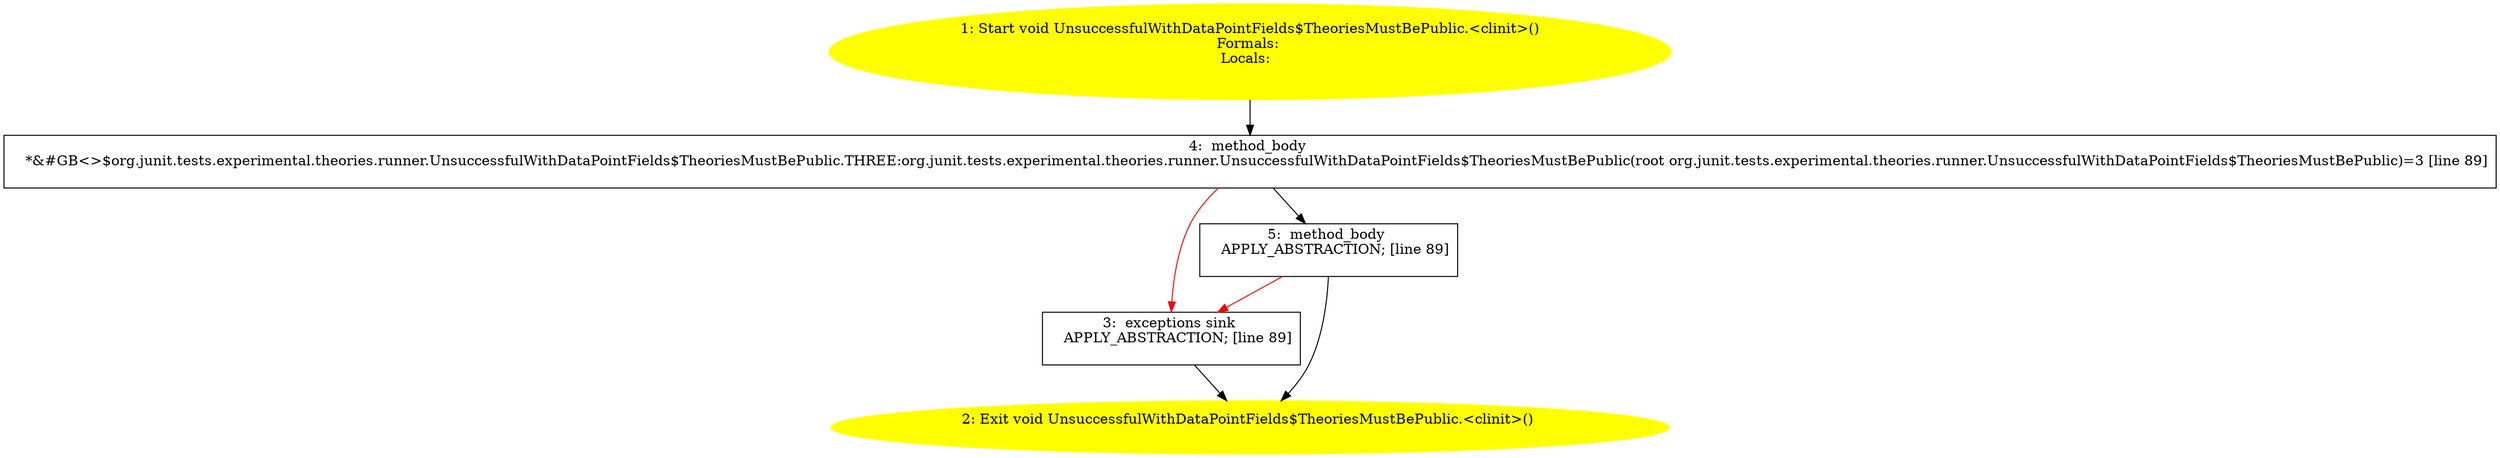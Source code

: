 /* @generated */
digraph cfg {
"org.junit.tests.experimental.theories.runner.UnsuccessfulWithDataPointFields$TheoriesMustBePublic.<c.207b1ea2b0ae8f5c90d303e6d1edbdbc_1" [label="1: Start void UnsuccessfulWithDataPointFields$TheoriesMustBePublic.<clinit>()\nFormals: \nLocals:  \n  " color=yellow style=filled]
	

	 "org.junit.tests.experimental.theories.runner.UnsuccessfulWithDataPointFields$TheoriesMustBePublic.<c.207b1ea2b0ae8f5c90d303e6d1edbdbc_1" -> "org.junit.tests.experimental.theories.runner.UnsuccessfulWithDataPointFields$TheoriesMustBePublic.<c.207b1ea2b0ae8f5c90d303e6d1edbdbc_4" ;
"org.junit.tests.experimental.theories.runner.UnsuccessfulWithDataPointFields$TheoriesMustBePublic.<c.207b1ea2b0ae8f5c90d303e6d1edbdbc_2" [label="2: Exit void UnsuccessfulWithDataPointFields$TheoriesMustBePublic.<clinit>() \n  " color=yellow style=filled]
	

"org.junit.tests.experimental.theories.runner.UnsuccessfulWithDataPointFields$TheoriesMustBePublic.<c.207b1ea2b0ae8f5c90d303e6d1edbdbc_3" [label="3:  exceptions sink \n   APPLY_ABSTRACTION; [line 89]\n " shape="box"]
	

	 "org.junit.tests.experimental.theories.runner.UnsuccessfulWithDataPointFields$TheoriesMustBePublic.<c.207b1ea2b0ae8f5c90d303e6d1edbdbc_3" -> "org.junit.tests.experimental.theories.runner.UnsuccessfulWithDataPointFields$TheoriesMustBePublic.<c.207b1ea2b0ae8f5c90d303e6d1edbdbc_2" ;
"org.junit.tests.experimental.theories.runner.UnsuccessfulWithDataPointFields$TheoriesMustBePublic.<c.207b1ea2b0ae8f5c90d303e6d1edbdbc_4" [label="4:  method_body \n   *&#GB<>$org.junit.tests.experimental.theories.runner.UnsuccessfulWithDataPointFields$TheoriesMustBePublic.THREE:org.junit.tests.experimental.theories.runner.UnsuccessfulWithDataPointFields$TheoriesMustBePublic(root org.junit.tests.experimental.theories.runner.UnsuccessfulWithDataPointFields$TheoriesMustBePublic)=3 [line 89]\n " shape="box"]
	

	 "org.junit.tests.experimental.theories.runner.UnsuccessfulWithDataPointFields$TheoriesMustBePublic.<c.207b1ea2b0ae8f5c90d303e6d1edbdbc_4" -> "org.junit.tests.experimental.theories.runner.UnsuccessfulWithDataPointFields$TheoriesMustBePublic.<c.207b1ea2b0ae8f5c90d303e6d1edbdbc_5" ;
	 "org.junit.tests.experimental.theories.runner.UnsuccessfulWithDataPointFields$TheoriesMustBePublic.<c.207b1ea2b0ae8f5c90d303e6d1edbdbc_4" -> "org.junit.tests.experimental.theories.runner.UnsuccessfulWithDataPointFields$TheoriesMustBePublic.<c.207b1ea2b0ae8f5c90d303e6d1edbdbc_3" [color="red" ];
"org.junit.tests.experimental.theories.runner.UnsuccessfulWithDataPointFields$TheoriesMustBePublic.<c.207b1ea2b0ae8f5c90d303e6d1edbdbc_5" [label="5:  method_body \n   APPLY_ABSTRACTION; [line 89]\n " shape="box"]
	

	 "org.junit.tests.experimental.theories.runner.UnsuccessfulWithDataPointFields$TheoriesMustBePublic.<c.207b1ea2b0ae8f5c90d303e6d1edbdbc_5" -> "org.junit.tests.experimental.theories.runner.UnsuccessfulWithDataPointFields$TheoriesMustBePublic.<c.207b1ea2b0ae8f5c90d303e6d1edbdbc_2" ;
	 "org.junit.tests.experimental.theories.runner.UnsuccessfulWithDataPointFields$TheoriesMustBePublic.<c.207b1ea2b0ae8f5c90d303e6d1edbdbc_5" -> "org.junit.tests.experimental.theories.runner.UnsuccessfulWithDataPointFields$TheoriesMustBePublic.<c.207b1ea2b0ae8f5c90d303e6d1edbdbc_3" [color="red" ];
}
